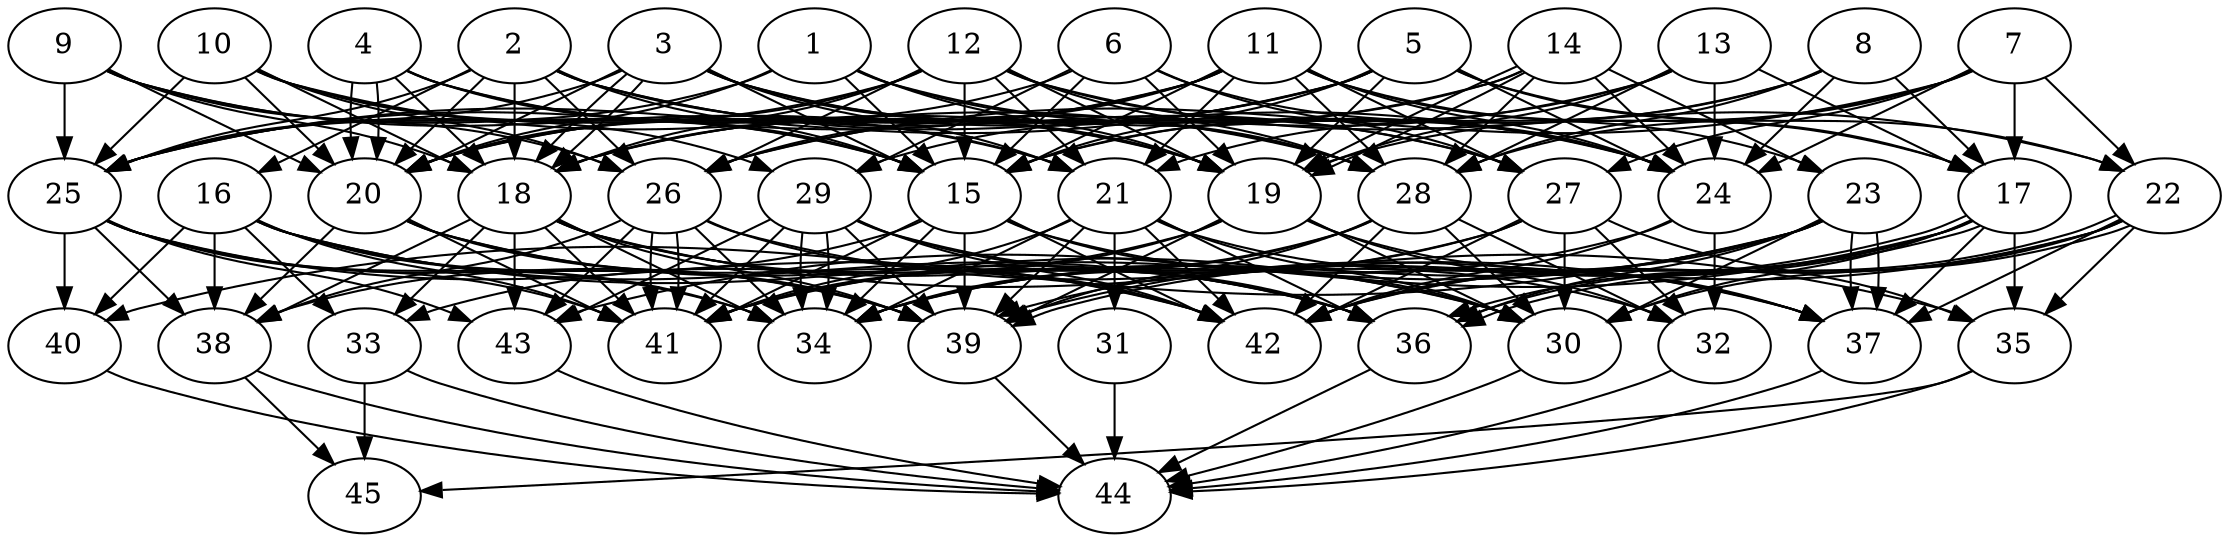 // DAG automatically generated by daggen at Thu Oct  3 14:07:25 2019
// ./daggen --dot -n 45 --ccr 0.3 --fat 0.7 --regular 0.9 --density 0.9 --mindata 5242880 --maxdata 52428800 
digraph G {
  1 [size="67836587", alpha="0.14", expect_size="20350976"] 
  1 -> 15 [size ="20350976"]
  1 -> 19 [size ="20350976"]
  1 -> 20 [size ="20350976"]
  1 -> 24 [size ="20350976"]
  1 -> 25 [size ="20350976"]
  1 -> 28 [size ="20350976"]
  2 [size="83090773", alpha="0.00", expect_size="24927232"] 
  2 -> 15 [size ="24927232"]
  2 -> 16 [size ="24927232"]
  2 -> 18 [size ="24927232"]
  2 -> 19 [size ="24927232"]
  2 -> 20 [size ="24927232"]
  2 -> 24 [size ="24927232"]
  2 -> 25 [size ="24927232"]
  2 -> 26 [size ="24927232"]
  2 -> 27 [size ="24927232"]
  3 [size="153750187", alpha="0.16", expect_size="46125056"] 
  3 -> 15 [size ="46125056"]
  3 -> 18 [size ="46125056"]
  3 -> 18 [size ="46125056"]
  3 -> 19 [size ="46125056"]
  3 -> 20 [size ="46125056"]
  3 -> 21 [size ="46125056"]
  3 -> 25 [size ="46125056"]
  3 -> 27 [size ="46125056"]
  3 -> 28 [size ="46125056"]
  4 [size="99969707", alpha="0.00", expect_size="29990912"] 
  4 -> 15 [size ="29990912"]
  4 -> 18 [size ="29990912"]
  4 -> 19 [size ="29990912"]
  4 -> 20 [size ="29990912"]
  4 -> 20 [size ="29990912"]
  4 -> 21 [size ="29990912"]
  5 [size="130491733", alpha="0.06", expect_size="39147520"] 
  5 -> 15 [size ="39147520"]
  5 -> 17 [size ="39147520"]
  5 -> 18 [size ="39147520"]
  5 -> 19 [size ="39147520"]
  5 -> 20 [size ="39147520"]
  5 -> 22 [size ="39147520"]
  5 -> 24 [size ="39147520"]
  5 -> 25 [size ="39147520"]
  6 [size="116254720", alpha="0.14", expect_size="34876416"] 
  6 -> 15 [size ="34876416"]
  6 -> 19 [size ="34876416"]
  6 -> 20 [size ="34876416"]
  6 -> 24 [size ="34876416"]
  6 -> 27 [size ="34876416"]
  6 -> 29 [size ="34876416"]
  7 [size="148548267", alpha="0.20", expect_size="44564480"] 
  7 -> 17 [size ="44564480"]
  7 -> 19 [size ="44564480"]
  7 -> 22 [size ="44564480"]
  7 -> 24 [size ="44564480"]
  7 -> 26 [size ="44564480"]
  7 -> 27 [size ="44564480"]
  7 -> 28 [size ="44564480"]
  8 [size="55705600", alpha="0.13", expect_size="16711680"] 
  8 -> 15 [size ="16711680"]
  8 -> 17 [size ="16711680"]
  8 -> 21 [size ="16711680"]
  8 -> 24 [size ="16711680"]
  8 -> 28 [size ="16711680"]
  9 [size="45482667", alpha="0.05", expect_size="13644800"] 
  9 -> 15 [size ="13644800"]
  9 -> 18 [size ="13644800"]
  9 -> 20 [size ="13644800"]
  9 -> 21 [size ="13644800"]
  9 -> 25 [size ="13644800"]
  9 -> 26 [size ="13644800"]
  10 [size="142168747", alpha="0.16", expect_size="42650624"] 
  10 -> 15 [size ="42650624"]
  10 -> 18 [size ="42650624"]
  10 -> 20 [size ="42650624"]
  10 -> 25 [size ="42650624"]
  10 -> 26 [size ="42650624"]
  10 -> 28 [size ="42650624"]
  10 -> 29 [size ="42650624"]
  11 [size="112728747", alpha="0.12", expect_size="33818624"] 
  11 -> 15 [size ="33818624"]
  11 -> 17 [size ="33818624"]
  11 -> 18 [size ="33818624"]
  11 -> 20 [size ="33818624"]
  11 -> 21 [size ="33818624"]
  11 -> 23 [size ="33818624"]
  11 -> 24 [size ="33818624"]
  11 -> 25 [size ="33818624"]
  11 -> 26 [size ="33818624"]
  11 -> 27 [size ="33818624"]
  11 -> 28 [size ="33818624"]
  12 [size="66897920", alpha="0.18", expect_size="20069376"] 
  12 -> 15 [size ="20069376"]
  12 -> 18 [size ="20069376"]
  12 -> 19 [size ="20069376"]
  12 -> 20 [size ="20069376"]
  12 -> 21 [size ="20069376"]
  12 -> 22 [size ="20069376"]
  12 -> 24 [size ="20069376"]
  12 -> 25 [size ="20069376"]
  12 -> 26 [size ="20069376"]
  12 -> 28 [size ="20069376"]
  13 [size="68952747", alpha="0.12", expect_size="20685824"] 
  13 -> 15 [size ="20685824"]
  13 -> 17 [size ="20685824"]
  13 -> 19 [size ="20685824"]
  13 -> 24 [size ="20685824"]
  13 -> 26 [size ="20685824"]
  13 -> 28 [size ="20685824"]
  14 [size="36536320", alpha="0.11", expect_size="10960896"] 
  14 -> 18 [size ="10960896"]
  14 -> 19 [size ="10960896"]
  14 -> 19 [size ="10960896"]
  14 -> 23 [size ="10960896"]
  14 -> 24 [size ="10960896"]
  14 -> 28 [size ="10960896"]
  14 -> 29 [size ="10960896"]
  15 [size="39277227", alpha="0.06", expect_size="11783168"] 
  15 -> 30 [size ="11783168"]
  15 -> 34 [size ="11783168"]
  15 -> 37 [size ="11783168"]
  15 -> 38 [size ="11783168"]
  15 -> 39 [size ="11783168"]
  15 -> 41 [size ="11783168"]
  15 -> 42 [size ="11783168"]
  16 [size="87210667", alpha="0.02", expect_size="26163200"] 
  16 -> 30 [size ="26163200"]
  16 -> 33 [size ="26163200"]
  16 -> 34 [size ="26163200"]
  16 -> 36 [size ="26163200"]
  16 -> 38 [size ="26163200"]
  16 -> 39 [size ="26163200"]
  16 -> 40 [size ="26163200"]
  16 -> 41 [size ="26163200"]
  17 [size="43110400", alpha="0.09", expect_size="12933120"] 
  17 -> 30 [size ="12933120"]
  17 -> 35 [size ="12933120"]
  17 -> 36 [size ="12933120"]
  17 -> 37 [size ="12933120"]
  17 -> 39 [size ="12933120"]
  17 -> 39 [size ="12933120"]
  17 -> 42 [size ="12933120"]
  17 -> 43 [size ="12933120"]
  18 [size="42936320", alpha="0.01", expect_size="12880896"] 
  18 -> 30 [size ="12880896"]
  18 -> 33 [size ="12880896"]
  18 -> 34 [size ="12880896"]
  18 -> 35 [size ="12880896"]
  18 -> 36 [size ="12880896"]
  18 -> 38 [size ="12880896"]
  18 -> 39 [size ="12880896"]
  18 -> 41 [size ="12880896"]
  18 -> 43 [size ="12880896"]
  19 [size="144032427", alpha="0.19", expect_size="43209728"] 
  19 -> 30 [size ="43209728"]
  19 -> 32 [size ="43209728"]
  19 -> 33 [size ="43209728"]
  19 -> 37 [size ="43209728"]
  19 -> 39 [size ="43209728"]
  19 -> 41 [size ="43209728"]
  20 [size="29228373", alpha="0.14", expect_size="8768512"] 
  20 -> 36 [size ="8768512"]
  20 -> 38 [size ="8768512"]
  20 -> 39 [size ="8768512"]
  20 -> 41 [size ="8768512"]
  20 -> 42 [size ="8768512"]
  21 [size="156600320", alpha="0.15", expect_size="46980096"] 
  21 -> 30 [size ="46980096"]
  21 -> 31 [size ="46980096"]
  21 -> 34 [size ="46980096"]
  21 -> 36 [size ="46980096"]
  21 -> 37 [size ="46980096"]
  21 -> 39 [size ="46980096"]
  21 -> 41 [size ="46980096"]
  21 -> 42 [size ="46980096"]
  22 [size="96665600", alpha="0.05", expect_size="28999680"] 
  22 -> 30 [size ="28999680"]
  22 -> 35 [size ="28999680"]
  22 -> 36 [size ="28999680"]
  22 -> 36 [size ="28999680"]
  22 -> 37 [size ="28999680"]
  22 -> 39 [size ="28999680"]
  22 -> 42 [size ="28999680"]
  23 [size="78807040", alpha="0.12", expect_size="23642112"] 
  23 -> 30 [size ="23642112"]
  23 -> 34 [size ="23642112"]
  23 -> 36 [size ="23642112"]
  23 -> 37 [size ="23642112"]
  23 -> 37 [size ="23642112"]
  23 -> 40 [size ="23642112"]
  23 -> 41 [size ="23642112"]
  23 -> 42 [size ="23642112"]
  24 [size="172636160", alpha="0.10", expect_size="51790848"] 
  24 -> 32 [size ="51790848"]
  24 -> 34 [size ="51790848"]
  24 -> 42 [size ="51790848"]
  25 [size="105516373", alpha="0.02", expect_size="31654912"] 
  25 -> 34 [size ="31654912"]
  25 -> 38 [size ="31654912"]
  25 -> 39 [size ="31654912"]
  25 -> 40 [size ="31654912"]
  25 -> 41 [size ="31654912"]
  25 -> 42 [size ="31654912"]
  25 -> 43 [size ="31654912"]
  26 [size="151210667", alpha="0.06", expect_size="45363200"] 
  26 -> 34 [size ="45363200"]
  26 -> 37 [size ="45363200"]
  26 -> 38 [size ="45363200"]
  26 -> 41 [size ="45363200"]
  26 -> 41 [size ="45363200"]
  26 -> 42 [size ="45363200"]
  26 -> 43 [size ="45363200"]
  27 [size="165294080", alpha="0.07", expect_size="49588224"] 
  27 -> 30 [size ="49588224"]
  27 -> 32 [size ="49588224"]
  27 -> 34 [size ="49588224"]
  27 -> 35 [size ="49588224"]
  27 -> 41 [size ="49588224"]
  27 -> 42 [size ="49588224"]
  28 [size="77929813", alpha="0.13", expect_size="23378944"] 
  28 -> 30 [size ="23378944"]
  28 -> 32 [size ="23378944"]
  28 -> 34 [size ="23378944"]
  28 -> 39 [size ="23378944"]
  28 -> 41 [size ="23378944"]
  28 -> 42 [size ="23378944"]
  29 [size="86787413", alpha="0.03", expect_size="26036224"] 
  29 -> 32 [size ="26036224"]
  29 -> 34 [size ="26036224"]
  29 -> 34 [size ="26036224"]
  29 -> 36 [size ="26036224"]
  29 -> 39 [size ="26036224"]
  29 -> 41 [size ="26036224"]
  29 -> 42 [size ="26036224"]
  29 -> 43 [size ="26036224"]
  30 [size="78004907", alpha="0.08", expect_size="23401472"] 
  30 -> 44 [size ="23401472"]
  31 [size="29801813", alpha="0.06", expect_size="8940544"] 
  31 -> 44 [size ="8940544"]
  32 [size="149824853", alpha="0.10", expect_size="44947456"] 
  32 -> 44 [size ="44947456"]
  33 [size="31832747", alpha="0.20", expect_size="9549824"] 
  33 -> 44 [size ="9549824"]
  33 -> 45 [size ="9549824"]
  34 [size="126672213", alpha="0.13", expect_size="38001664"] 
  35 [size="44980907", alpha="0.08", expect_size="13494272"] 
  35 -> 44 [size ="13494272"]
  35 -> 45 [size ="13494272"]
  36 [size="57060693", alpha="0.13", expect_size="17118208"] 
  36 -> 44 [size ="17118208"]
  37 [size="104403627", alpha="0.00", expect_size="31321088"] 
  37 -> 44 [size ="31321088"]
  38 [size="160795307", alpha="0.11", expect_size="48238592"] 
  38 -> 44 [size ="48238592"]
  38 -> 45 [size ="48238592"]
  39 [size="107185493", alpha="0.18", expect_size="32155648"] 
  39 -> 44 [size ="32155648"]
  40 [size="128863573", alpha="0.07", expect_size="38659072"] 
  40 -> 44 [size ="38659072"]
  41 [size="35956053", alpha="0.13", expect_size="10786816"] 
  42 [size="81001813", alpha="0.09", expect_size="24300544"] 
  43 [size="156132693", alpha="0.13", expect_size="46839808"] 
  43 -> 44 [size ="46839808"]
  44 [size="155545600", alpha="0.17", expect_size="46663680"] 
  45 [size="98297173", alpha="0.12", expect_size="29489152"] 
}
